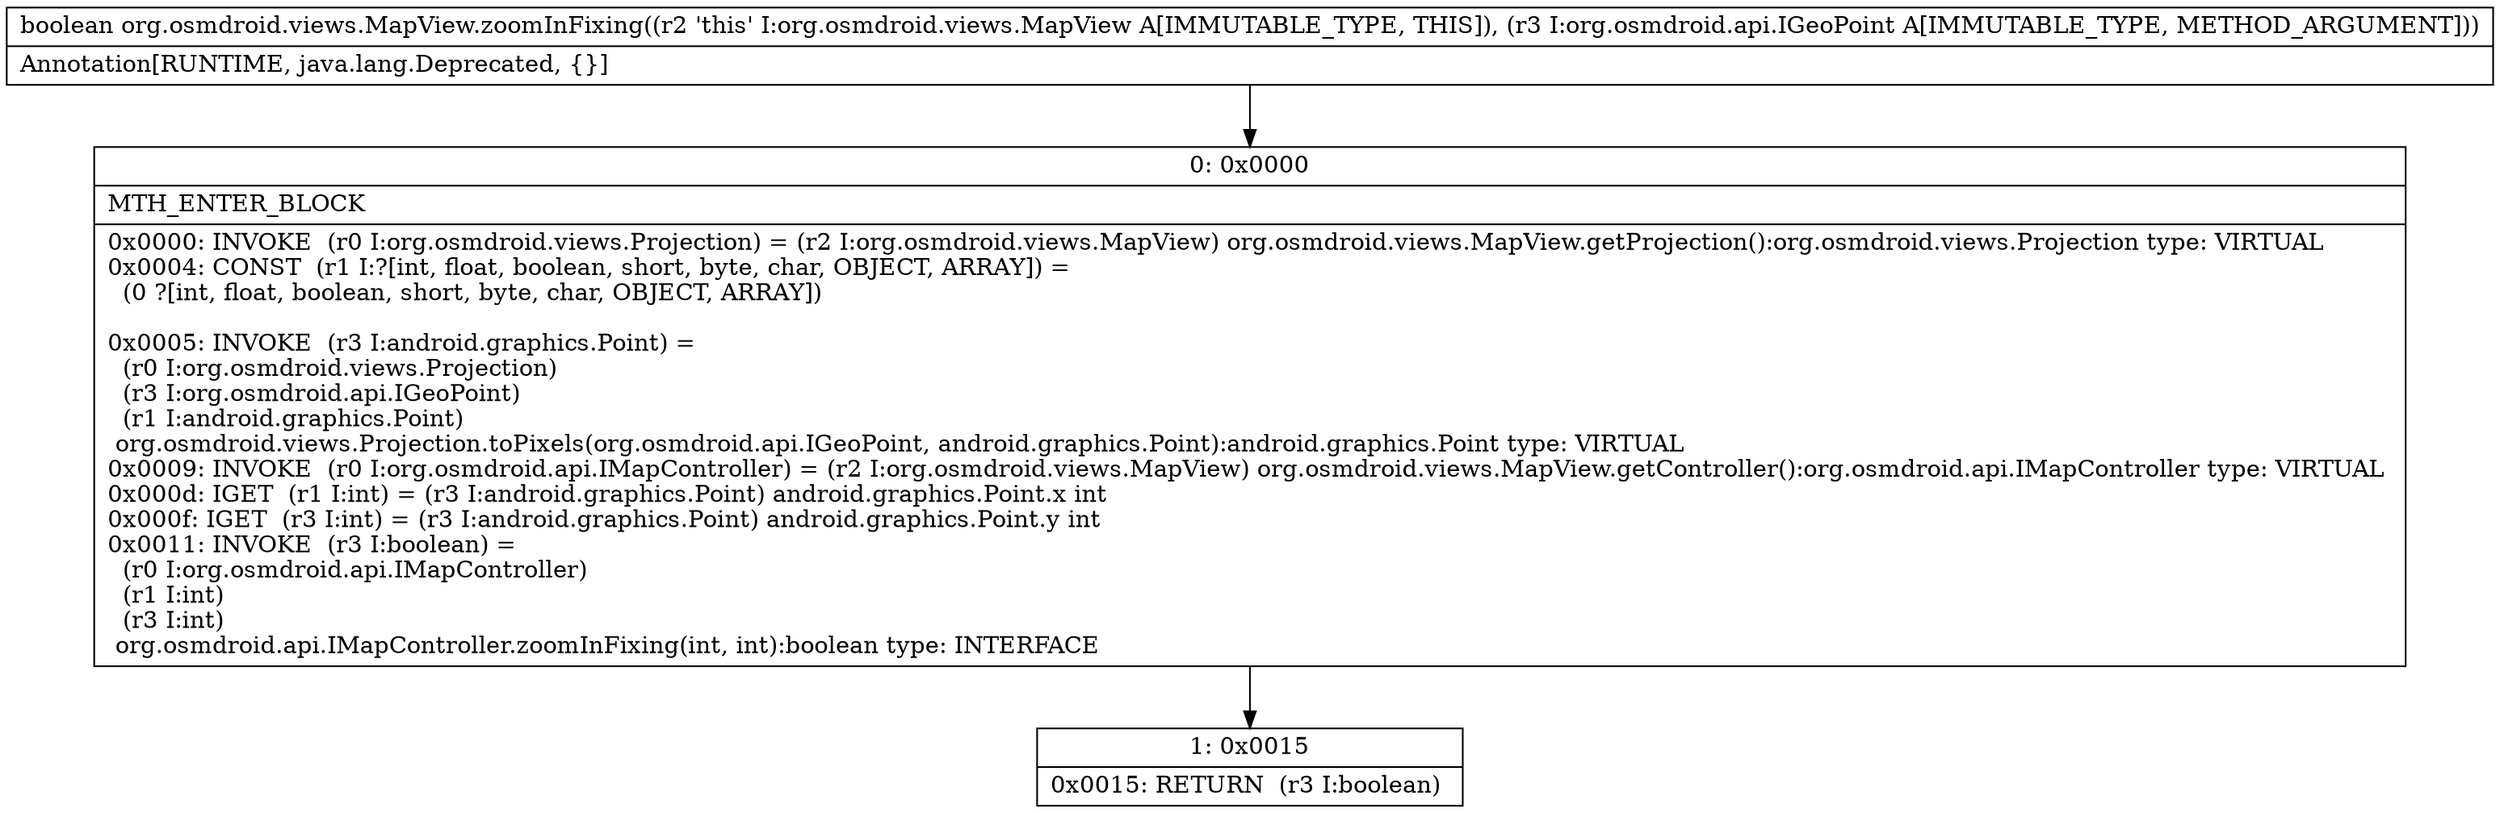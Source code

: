 digraph "CFG fororg.osmdroid.views.MapView.zoomInFixing(Lorg\/osmdroid\/api\/IGeoPoint;)Z" {
Node_0 [shape=record,label="{0\:\ 0x0000|MTH_ENTER_BLOCK\l|0x0000: INVOKE  (r0 I:org.osmdroid.views.Projection) = (r2 I:org.osmdroid.views.MapView) org.osmdroid.views.MapView.getProjection():org.osmdroid.views.Projection type: VIRTUAL \l0x0004: CONST  (r1 I:?[int, float, boolean, short, byte, char, OBJECT, ARRAY]) = \l  (0 ?[int, float, boolean, short, byte, char, OBJECT, ARRAY])\l \l0x0005: INVOKE  (r3 I:android.graphics.Point) = \l  (r0 I:org.osmdroid.views.Projection)\l  (r3 I:org.osmdroid.api.IGeoPoint)\l  (r1 I:android.graphics.Point)\l org.osmdroid.views.Projection.toPixels(org.osmdroid.api.IGeoPoint, android.graphics.Point):android.graphics.Point type: VIRTUAL \l0x0009: INVOKE  (r0 I:org.osmdroid.api.IMapController) = (r2 I:org.osmdroid.views.MapView) org.osmdroid.views.MapView.getController():org.osmdroid.api.IMapController type: VIRTUAL \l0x000d: IGET  (r1 I:int) = (r3 I:android.graphics.Point) android.graphics.Point.x int \l0x000f: IGET  (r3 I:int) = (r3 I:android.graphics.Point) android.graphics.Point.y int \l0x0011: INVOKE  (r3 I:boolean) = \l  (r0 I:org.osmdroid.api.IMapController)\l  (r1 I:int)\l  (r3 I:int)\l org.osmdroid.api.IMapController.zoomInFixing(int, int):boolean type: INTERFACE \l}"];
Node_1 [shape=record,label="{1\:\ 0x0015|0x0015: RETURN  (r3 I:boolean) \l}"];
MethodNode[shape=record,label="{boolean org.osmdroid.views.MapView.zoomInFixing((r2 'this' I:org.osmdroid.views.MapView A[IMMUTABLE_TYPE, THIS]), (r3 I:org.osmdroid.api.IGeoPoint A[IMMUTABLE_TYPE, METHOD_ARGUMENT]))  | Annotation[RUNTIME, java.lang.Deprecated, \{\}]\l}"];
MethodNode -> Node_0;
Node_0 -> Node_1;
}


